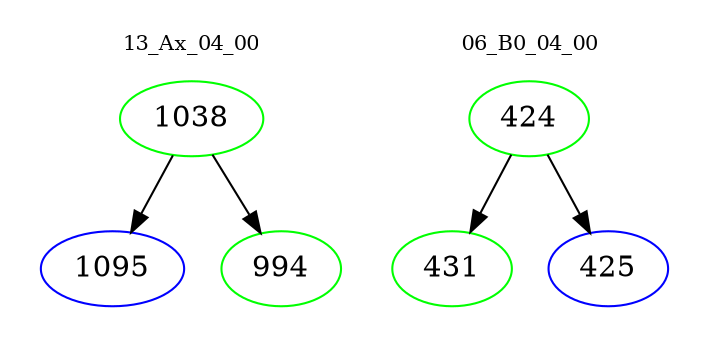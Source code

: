 digraph{
subgraph cluster_0 {
color = white
label = "13_Ax_04_00";
fontsize=10;
T0_1038 [label="1038", color="green"]
T0_1038 -> T0_1095 [color="black"]
T0_1095 [label="1095", color="blue"]
T0_1038 -> T0_994 [color="black"]
T0_994 [label="994", color="green"]
}
subgraph cluster_1 {
color = white
label = "06_B0_04_00";
fontsize=10;
T1_424 [label="424", color="green"]
T1_424 -> T1_431 [color="black"]
T1_431 [label="431", color="green"]
T1_424 -> T1_425 [color="black"]
T1_425 [label="425", color="blue"]
}
}
